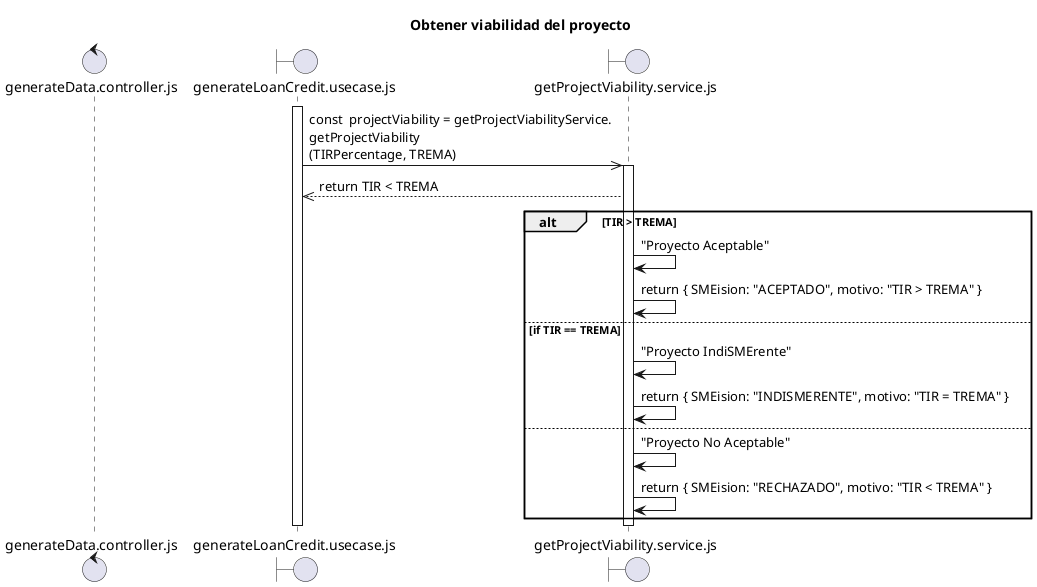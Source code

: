 @startuml Obtener viabilidad del proyyecto.plantuml
title "Obtener viabilidad del proyecto"

control "generateData.controller.js" as C
boundary "generateLoanCredit.usecase.js" as UC
boundary "getProjectViability.service.js" as SME

activate UC

UC ->> SME: const  projectViability = getProjectViabilityService.\ngetProjectViability\n(TIRPercentage, TREMA) 
activate SME
SME -->> UC: return TIR < TREMA

alt TIR > TREMA
  SME ->SME: "Proyecto Aceptable"
 SME -> SME: return { SMEision: "ACEPTADO", motivo: "TIR > TREMA" }

else if TIR == TREMA
  SME ->SME: "Proyecto IndiSMErente"
 SME -> SME: return { SMEision: "INDISMERENTE", motivo: "TIR = TREMA" }

else
  SME ->SME: "Proyecto No Aceptable"
 SME -> SME: return { SMEision: "RECHAZADO", motivo: "TIR < TREMA" }
end

deactivate SME


deactivate UC

@enduml